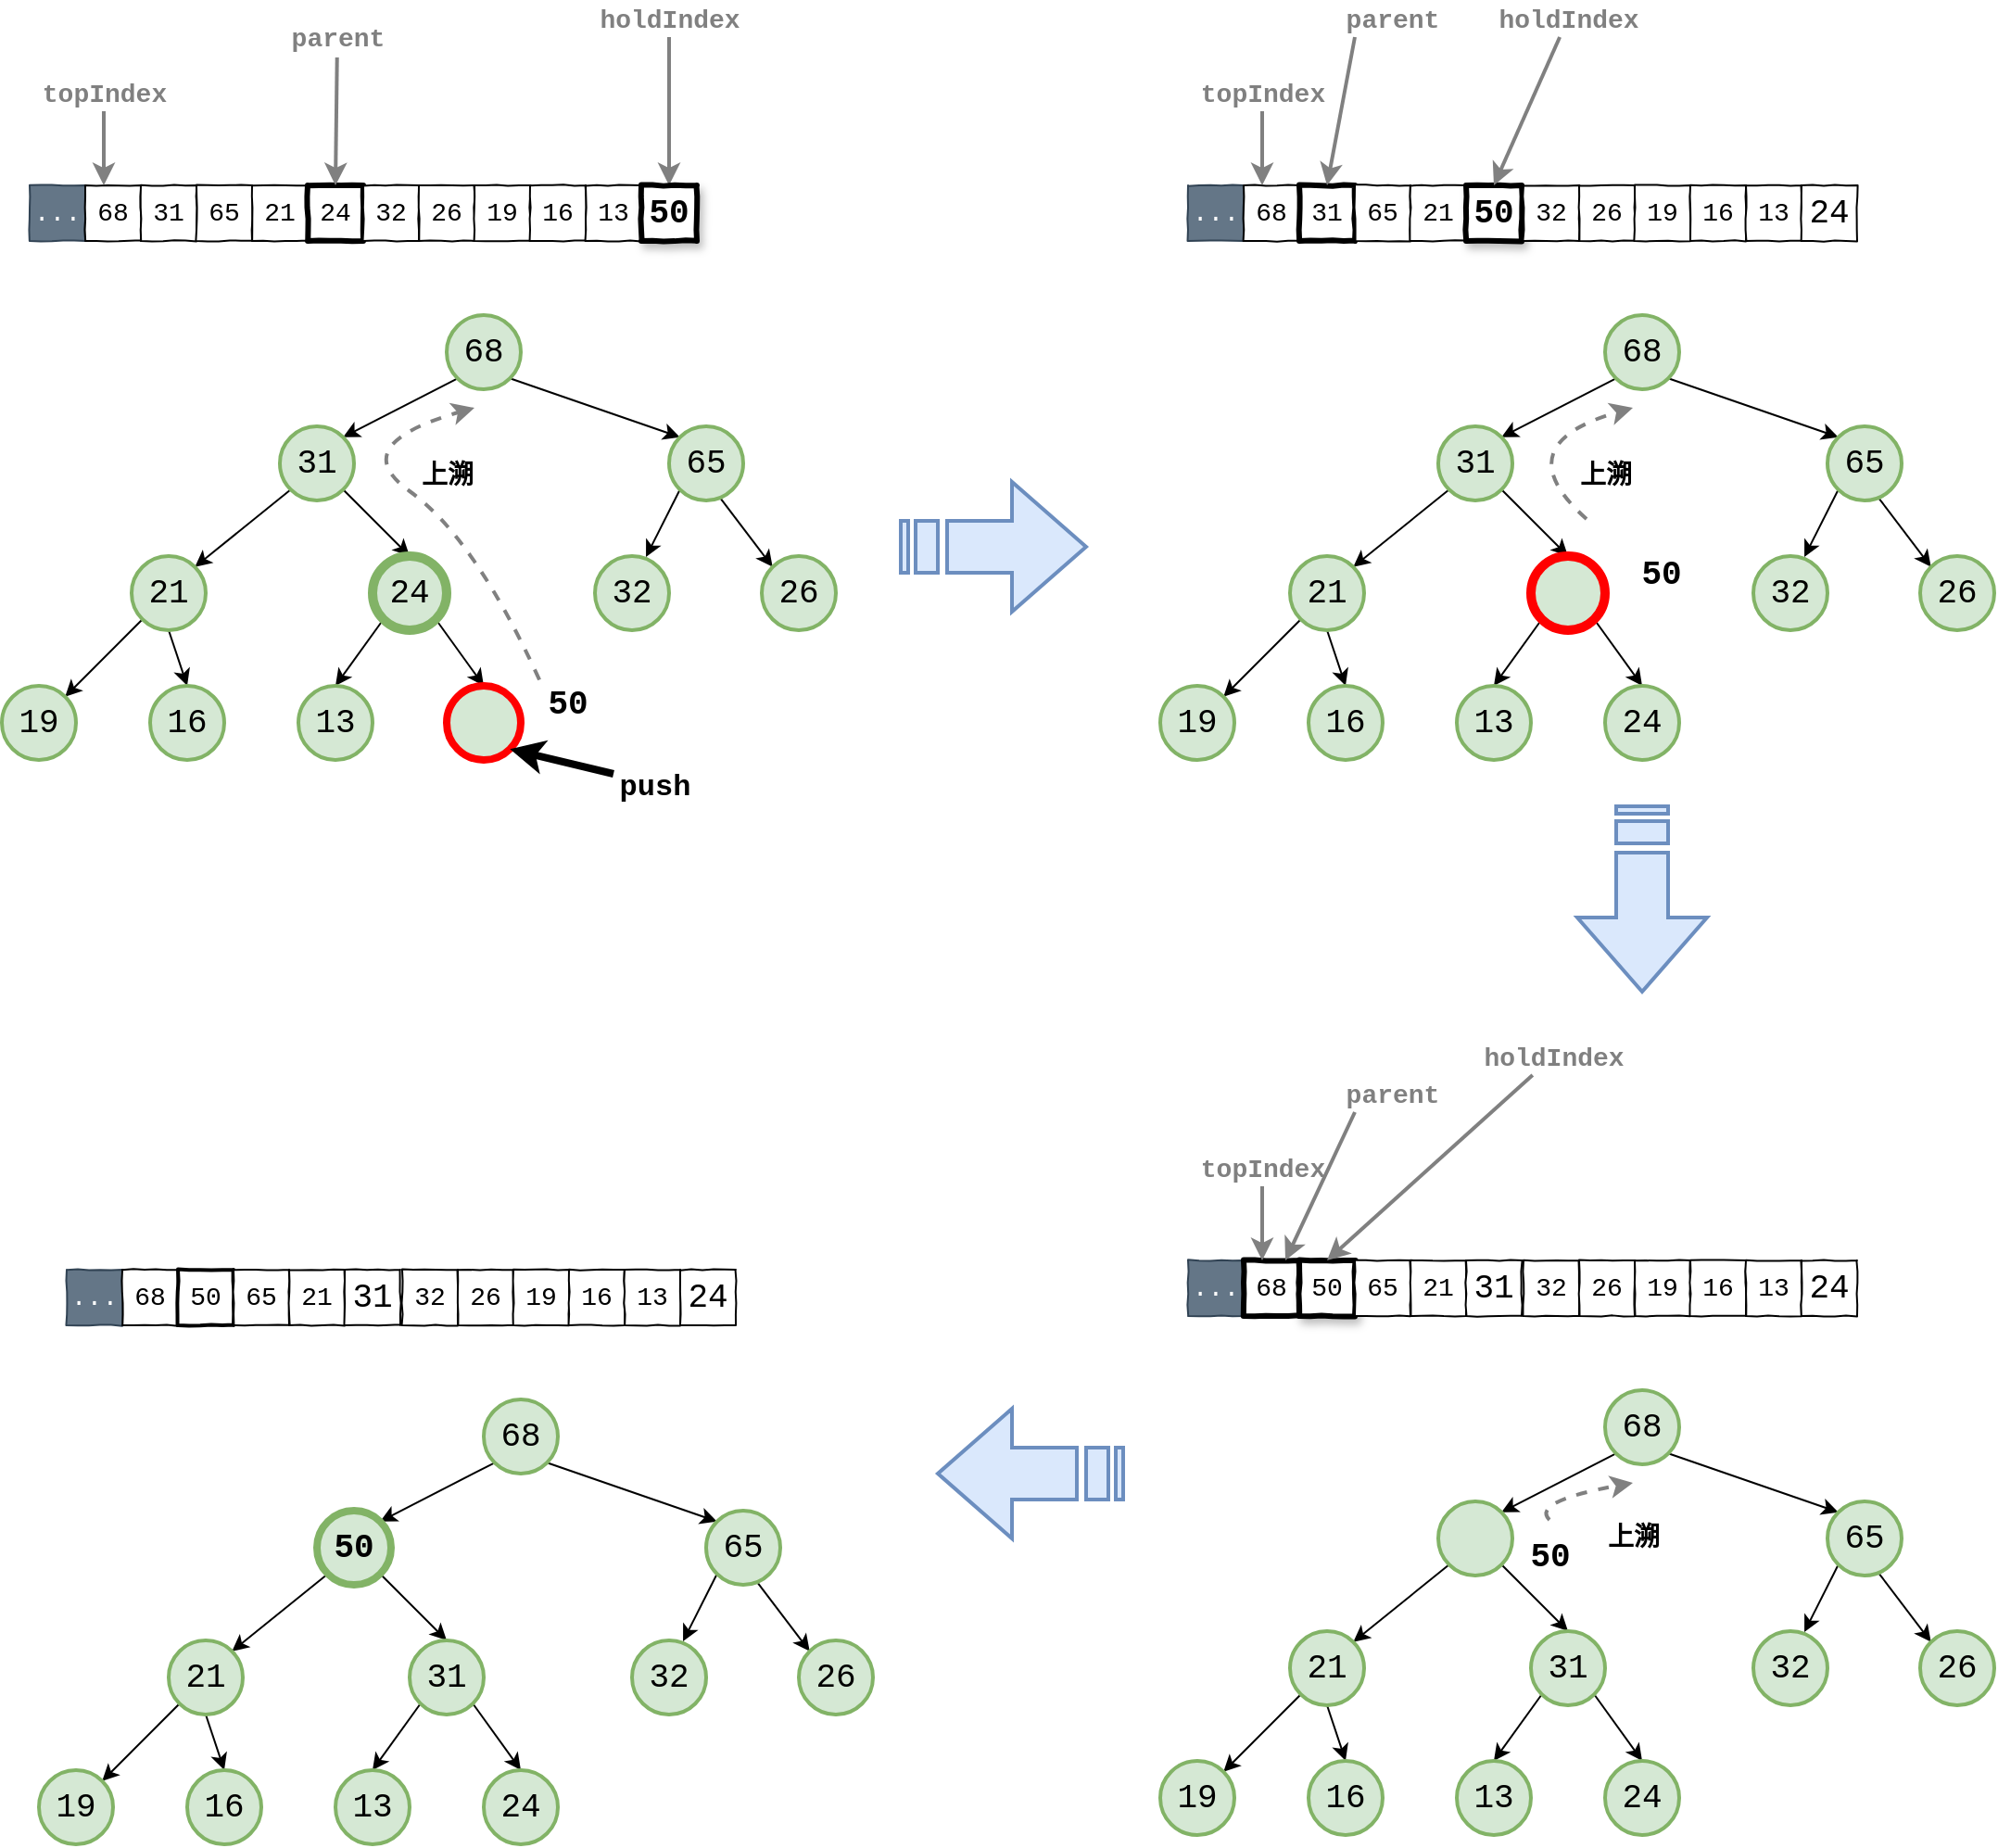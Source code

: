 <mxfile version="14.8.0" type="device"><diagram id="29K6t1o29U9dfSIRlV-H" name="第 1 页"><mxGraphModel dx="1277" dy="2039" grid="1" gridSize="10" guides="1" tooltips="1" connect="1" arrows="1" fold="1" page="1" pageScale="1" pageWidth="827" pageHeight="1169" math="0" shadow="0"><root><mxCell id="0"/><mxCell id="1" parent="0"/><mxCell id="piqZIBLbJwuuIQqPZbVc-41" style="rounded=0;orthogonalLoop=1;jettySize=auto;html=1;exitX=0;exitY=1;exitDx=0;exitDy=0;entryX=1;entryY=0;entryDx=0;entryDy=0;fontFamily=Courier New;fontSize=18;fontColor=#000000;" parent="1" source="piqZIBLbJwuuIQqPZbVc-31" target="piqZIBLbJwuuIQqPZbVc-32" edge="1"><mxGeometry relative="1" as="geometry"/></mxCell><mxCell id="piqZIBLbJwuuIQqPZbVc-47" style="edgeStyle=none;rounded=0;orthogonalLoop=1;jettySize=auto;html=1;exitX=1;exitY=1;exitDx=0;exitDy=0;entryX=0;entryY=0;entryDx=0;entryDy=0;fontFamily=Courier New;fontSize=18;fontColor=#000000;" parent="1" source="piqZIBLbJwuuIQqPZbVc-31" target="piqZIBLbJwuuIQqPZbVc-33" edge="1"><mxGeometry relative="1" as="geometry"/></mxCell><mxCell id="piqZIBLbJwuuIQqPZbVc-31" value="68" style="ellipse;whiteSpace=wrap;html=1;aspect=fixed;comic=1;jiggle=2;fontFamily=Courier New;fontSize=18;fillColor=#d5e8d4;strokeColor=#82b366;strokeWidth=2;" parent="1" vertex="1"><mxGeometry x="275" y="110" width="40" height="40" as="geometry"/></mxCell><mxCell id="piqZIBLbJwuuIQqPZbVc-42" style="edgeStyle=none;rounded=0;orthogonalLoop=1;jettySize=auto;html=1;exitX=0;exitY=1;exitDx=0;exitDy=0;entryX=1;entryY=0;entryDx=0;entryDy=0;fontFamily=Courier New;fontSize=18;fontColor=#000000;" parent="1" source="piqZIBLbJwuuIQqPZbVc-32" target="piqZIBLbJwuuIQqPZbVc-34" edge="1"><mxGeometry relative="1" as="geometry"/></mxCell><mxCell id="piqZIBLbJwuuIQqPZbVc-45" style="edgeStyle=none;rounded=0;orthogonalLoop=1;jettySize=auto;html=1;exitX=1;exitY=1;exitDx=0;exitDy=0;entryX=0.5;entryY=0;entryDx=0;entryDy=0;fontFamily=Courier New;fontSize=18;fontColor=#000000;" parent="1" source="piqZIBLbJwuuIQqPZbVc-32" target="piqZIBLbJwuuIQqPZbVc-35" edge="1"><mxGeometry relative="1" as="geometry"/></mxCell><mxCell id="piqZIBLbJwuuIQqPZbVc-32" value="31" style="ellipse;whiteSpace=wrap;html=1;aspect=fixed;comic=1;jiggle=2;fontFamily=Courier New;fontSize=18;fillColor=#d5e8d4;strokeColor=#82b366;strokeWidth=2;" parent="1" vertex="1"><mxGeometry x="185" y="170" width="40" height="40" as="geometry"/></mxCell><mxCell id="piqZIBLbJwuuIQqPZbVc-48" style="edgeStyle=none;rounded=0;orthogonalLoop=1;jettySize=auto;html=1;exitX=0;exitY=1;exitDx=0;exitDy=0;fontFamily=Courier New;fontSize=18;fontColor=#000000;entryX=0.688;entryY=0.013;entryDx=0;entryDy=0;entryPerimeter=0;" parent="1" source="piqZIBLbJwuuIQqPZbVc-33" target="piqZIBLbJwuuIQqPZbVc-36" edge="1"><mxGeometry relative="1" as="geometry"/></mxCell><mxCell id="piqZIBLbJwuuIQqPZbVc-49" style="edgeStyle=none;rounded=0;orthogonalLoop=1;jettySize=auto;html=1;exitX=0.688;exitY=0.963;exitDx=0;exitDy=0;entryX=0;entryY=0;entryDx=0;entryDy=0;fontFamily=Courier New;fontSize=18;fontColor=#000000;exitPerimeter=0;" parent="1" source="piqZIBLbJwuuIQqPZbVc-33" target="piqZIBLbJwuuIQqPZbVc-37" edge="1"><mxGeometry relative="1" as="geometry"/></mxCell><mxCell id="piqZIBLbJwuuIQqPZbVc-33" value="65" style="ellipse;whiteSpace=wrap;html=1;aspect=fixed;comic=1;jiggle=2;fontFamily=Courier New;fontSize=18;fillColor=#d5e8d4;strokeColor=#82b366;strokeWidth=2;" parent="1" vertex="1"><mxGeometry x="395" y="170" width="40" height="40" as="geometry"/></mxCell><mxCell id="piqZIBLbJwuuIQqPZbVc-43" style="edgeStyle=none;rounded=0;orthogonalLoop=1;jettySize=auto;html=1;exitX=0;exitY=1;exitDx=0;exitDy=0;entryX=1;entryY=0;entryDx=0;entryDy=0;fontFamily=Courier New;fontSize=18;fontColor=#000000;" parent="1" source="piqZIBLbJwuuIQqPZbVc-34" target="piqZIBLbJwuuIQqPZbVc-38" edge="1"><mxGeometry relative="1" as="geometry"/></mxCell><mxCell id="piqZIBLbJwuuIQqPZbVc-44" style="edgeStyle=none;rounded=0;orthogonalLoop=1;jettySize=auto;html=1;exitX=0.5;exitY=1;exitDx=0;exitDy=0;entryX=0.5;entryY=0;entryDx=0;entryDy=0;fontFamily=Courier New;fontSize=18;fontColor=#000000;" parent="1" source="piqZIBLbJwuuIQqPZbVc-34" target="piqZIBLbJwuuIQqPZbVc-39" edge="1"><mxGeometry relative="1" as="geometry"/></mxCell><mxCell id="piqZIBLbJwuuIQqPZbVc-34" value="21" style="ellipse;whiteSpace=wrap;html=1;aspect=fixed;comic=1;jiggle=2;fontFamily=Courier New;fontSize=18;fillColor=#d5e8d4;strokeColor=#82b366;strokeWidth=2;" parent="1" vertex="1"><mxGeometry x="105" y="240" width="40" height="40" as="geometry"/></mxCell><mxCell id="piqZIBLbJwuuIQqPZbVc-46" style="edgeStyle=none;rounded=0;orthogonalLoop=1;jettySize=auto;html=1;exitX=0;exitY=1;exitDx=0;exitDy=0;entryX=0.5;entryY=0;entryDx=0;entryDy=0;fontFamily=Courier New;fontSize=18;fontColor=#000000;" parent="1" source="piqZIBLbJwuuIQqPZbVc-35" target="piqZIBLbJwuuIQqPZbVc-40" edge="1"><mxGeometry relative="1" as="geometry"/></mxCell><mxCell id="tdpKP4snzykJeawlHUXq-2" style="rounded=0;orthogonalLoop=1;jettySize=auto;html=1;exitX=1;exitY=1;exitDx=0;exitDy=0;entryX=0.5;entryY=0;entryDx=0;entryDy=0;" edge="1" parent="1" source="piqZIBLbJwuuIQqPZbVc-35" target="tdpKP4snzykJeawlHUXq-1"><mxGeometry relative="1" as="geometry"/></mxCell><mxCell id="piqZIBLbJwuuIQqPZbVc-35" value="24" style="ellipse;whiteSpace=wrap;html=1;aspect=fixed;comic=1;jiggle=2;fontFamily=Courier New;fontSize=18;fillColor=#d5e8d4;strokeColor=#82b366;strokeWidth=5;" parent="1" vertex="1"><mxGeometry x="235" y="240" width="40" height="40" as="geometry"/></mxCell><mxCell id="piqZIBLbJwuuIQqPZbVc-36" value="32" style="ellipse;whiteSpace=wrap;html=1;aspect=fixed;comic=1;jiggle=2;fontFamily=Courier New;fontSize=18;fillColor=#d5e8d4;strokeColor=#82b366;strokeWidth=2;" parent="1" vertex="1"><mxGeometry x="355" y="240" width="40" height="40" as="geometry"/></mxCell><mxCell id="piqZIBLbJwuuIQqPZbVc-37" value="26" style="ellipse;whiteSpace=wrap;html=1;aspect=fixed;comic=1;jiggle=2;fontFamily=Courier New;fontSize=18;fillColor=#d5e8d4;strokeColor=#82b366;strokeWidth=2;" parent="1" vertex="1"><mxGeometry x="445" y="240" width="40" height="40" as="geometry"/></mxCell><mxCell id="piqZIBLbJwuuIQqPZbVc-38" value="19" style="ellipse;whiteSpace=wrap;html=1;aspect=fixed;comic=1;jiggle=2;fontFamily=Courier New;fontSize=18;fillColor=#d5e8d4;strokeColor=#82b366;strokeWidth=2;" parent="1" vertex="1"><mxGeometry x="35" y="310" width="40" height="40" as="geometry"/></mxCell><mxCell id="piqZIBLbJwuuIQqPZbVc-39" value="16" style="ellipse;whiteSpace=wrap;html=1;aspect=fixed;comic=1;jiggle=2;fontFamily=Courier New;fontSize=18;fillColor=#d5e8d4;strokeColor=#82b366;strokeWidth=2;" parent="1" vertex="1"><mxGeometry x="115" y="310" width="40" height="40" as="geometry"/></mxCell><mxCell id="piqZIBLbJwuuIQqPZbVc-40" value="13" style="ellipse;whiteSpace=wrap;html=1;aspect=fixed;comic=1;jiggle=2;fontFamily=Courier New;fontSize=18;fillColor=#d5e8d4;strokeColor=#82b366;strokeWidth=2;" parent="1" vertex="1"><mxGeometry x="195" y="310" width="40" height="40" as="geometry"/></mxCell><mxCell id="tdpKP4snzykJeawlHUXq-1" value="" style="ellipse;whiteSpace=wrap;html=1;aspect=fixed;comic=1;jiggle=2;fontFamily=Courier New;fontSize=18;fillColor=#d5e8d4;strokeWidth=4;strokeColor=#FF0000;" vertex="1" parent="1"><mxGeometry x="275" y="310" width="40" height="40" as="geometry"/></mxCell><mxCell id="tdpKP4snzykJeawlHUXq-3" value="..." style="rounded=0;whiteSpace=wrap;html=1;fillColor=#647687;strokeColor=#314354;fontColor=#ffffff;comic=1;jiggle=2;fontStyle=0;fontFamily=Courier New;fontSize=14;" vertex="1" parent="1"><mxGeometry x="50" y="40" width="30" height="30" as="geometry"/></mxCell><mxCell id="tdpKP4snzykJeawlHUXq-4" value="68" style="rounded=0;whiteSpace=wrap;html=1;comic=1;jiggle=2;fontStyle=0;fontFamily=Courier New;fontSize=14;" vertex="1" parent="1"><mxGeometry x="80" y="40" width="30" height="30" as="geometry"/></mxCell><mxCell id="tdpKP4snzykJeawlHUXq-5" value="31" style="rounded=0;whiteSpace=wrap;html=1;comic=1;jiggle=2;fontStyle=0;fontFamily=Courier New;fontSize=14;" vertex="1" parent="1"><mxGeometry x="110" y="40" width="30" height="30" as="geometry"/></mxCell><mxCell id="tdpKP4snzykJeawlHUXq-6" value="65" style="rounded=0;whiteSpace=wrap;html=1;comic=1;jiggle=2;fontStyle=0;fontFamily=Courier New;fontSize=14;" vertex="1" parent="1"><mxGeometry x="140" y="40" width="30" height="30" as="geometry"/></mxCell><mxCell id="tdpKP4snzykJeawlHUXq-7" value="21" style="rounded=0;whiteSpace=wrap;html=1;comic=1;jiggle=2;fontStyle=0;fontFamily=Courier New;fontSize=14;" vertex="1" parent="1"><mxGeometry x="170" y="40" width="30" height="30" as="geometry"/></mxCell><mxCell id="tdpKP4snzykJeawlHUXq-8" value="24" style="rounded=0;whiteSpace=wrap;html=1;comic=1;jiggle=2;fontStyle=0;fontFamily=Courier New;fontSize=14;strokeWidth=3;" vertex="1" parent="1"><mxGeometry x="200" y="40" width="30" height="30" as="geometry"/></mxCell><mxCell id="tdpKP4snzykJeawlHUXq-9" value="32" style="rounded=0;whiteSpace=wrap;html=1;comic=1;jiggle=2;fontStyle=0;fontFamily=Courier New;fontSize=14;" vertex="1" parent="1"><mxGeometry x="230" y="40" width="30" height="30" as="geometry"/></mxCell><mxCell id="tdpKP4snzykJeawlHUXq-10" value="26" style="rounded=0;whiteSpace=wrap;html=1;comic=1;jiggle=2;fontStyle=0;fontFamily=Courier New;fontSize=14;" vertex="1" parent="1"><mxGeometry x="260" y="40" width="30" height="30" as="geometry"/></mxCell><mxCell id="tdpKP4snzykJeawlHUXq-11" value="19" style="rounded=0;whiteSpace=wrap;html=1;comic=1;jiggle=2;fontStyle=0;fontFamily=Courier New;fontSize=14;" vertex="1" parent="1"><mxGeometry x="290" y="40" width="30" height="30" as="geometry"/></mxCell><mxCell id="tdpKP4snzykJeawlHUXq-12" value="16" style="rounded=0;whiteSpace=wrap;html=1;comic=1;jiggle=2;fontStyle=0;fontFamily=Courier New;fontSize=14;" vertex="1" parent="1"><mxGeometry x="320" y="40" width="30" height="30" as="geometry"/></mxCell><mxCell id="tdpKP4snzykJeawlHUXq-13" value="13" style="rounded=0;whiteSpace=wrap;html=1;comic=1;jiggle=2;fontStyle=0;fontFamily=Courier New;fontSize=14;" vertex="1" parent="1"><mxGeometry x="350" y="40" width="30" height="30" as="geometry"/></mxCell><mxCell id="tdpKP4snzykJeawlHUXq-22" style="edgeStyle=none;rounded=0;orthogonalLoop=1;jettySize=auto;html=1;fontSize=14;strokeColor=#808080;strokeWidth=2;" edge="1" parent="1" source="tdpKP4snzykJeawlHUXq-23" target="tdpKP4snzykJeawlHUXq-14"><mxGeometry relative="1" as="geometry"><mxPoint x="395" as="sourcePoint"/></mxGeometry></mxCell><mxCell id="tdpKP4snzykJeawlHUXq-14" value="&lt;b&gt;&lt;font style=&quot;font-size: 18px&quot;&gt;50&lt;/font&gt;&lt;/b&gt;" style="rounded=0;whiteSpace=wrap;html=1;comic=1;jiggle=2;fontStyle=0;fontFamily=Courier New;fontSize=14;strokeWidth=3;sketch=0;shadow=1;" vertex="1" parent="1"><mxGeometry x="380" y="40" width="30" height="30" as="geometry"/></mxCell><mxCell id="tdpKP4snzykJeawlHUXq-18" style="edgeStyle=none;rounded=0;orthogonalLoop=1;jettySize=auto;html=1;exitX=0;exitY=0.25;exitDx=0;exitDy=0;entryX=1;entryY=1;entryDx=0;entryDy=0;fontSize=14;strokeWidth=4;" edge="1" parent="1" source="tdpKP4snzykJeawlHUXq-16" target="tdpKP4snzykJeawlHUXq-1"><mxGeometry relative="1" as="geometry"/></mxCell><mxCell id="tdpKP4snzykJeawlHUXq-16" value="&lt;b&gt;&lt;font style=&quot;font-size: 16px&quot; face=&quot;Courier New&quot;&gt;push&lt;/font&gt;&lt;/b&gt;" style="rounded=1;whiteSpace=wrap;html=1;fontSize=14;shadow=1;strokeColor=none;fillColor=none;" vertex="1" parent="1"><mxGeometry x="365" y="350" width="45" height="30" as="geometry"/></mxCell><mxCell id="tdpKP4snzykJeawlHUXq-19" value="" style="curved=1;endArrow=classic;html=1;fontSize=14;strokeWidth=2;dashed=1;strokeColor=#808080;exitX=0.126;exitY=-0.162;exitDx=0;exitDy=0;exitPerimeter=0;" edge="1" parent="1" source="tdpKP4snzykJeawlHUXq-115"><mxGeometry width="50" height="50" relative="1" as="geometry"><mxPoint x="330" y="320" as="sourcePoint"/><mxPoint x="290" y="160" as="targetPoint"/><Array as="points"><mxPoint x="290" y="230"/><mxPoint x="220" y="180"/></Array></mxGeometry></mxCell><mxCell id="tdpKP4snzykJeawlHUXq-21" value="&lt;font face=&quot;Courier New&quot; style=&quot;font-size: 14px&quot;&gt;&lt;b&gt;上溯&lt;/b&gt;&lt;/font&gt;" style="edgeLabel;html=1;align=center;verticalAlign=middle;resizable=0;points=[];fontSize=14;" vertex="1" connectable="0" parent="tdpKP4snzykJeawlHUXq-19"><mxGeometry x="-0.105" y="3" relative="1" as="geometry"><mxPoint x="7" y="-22" as="offset"/></mxGeometry></mxCell><mxCell id="tdpKP4snzykJeawlHUXq-23" value="&lt;font face=&quot;Courier New&quot; style=&quot;font-size: 14px&quot; color=&quot;#808080&quot;&gt;&lt;b&gt;holdIndex&lt;/b&gt;&lt;/font&gt;" style="text;html=1;align=center;verticalAlign=middle;resizable=0;points=[];autosize=1;strokeColor=none;fontSize=14;" vertex="1" parent="1"><mxGeometry x="350" y="-60" width="90" height="20" as="geometry"/></mxCell><mxCell id="tdpKP4snzykJeawlHUXq-24" style="edgeStyle=none;rounded=0;orthogonalLoop=1;jettySize=auto;html=1;fontSize=14;strokeColor=#808080;strokeWidth=2;exitX=0.498;exitY=1.05;exitDx=0;exitDy=0;exitPerimeter=0;" edge="1" parent="1" source="tdpKP4snzykJeawlHUXq-25"><mxGeometry relative="1" as="geometry"><mxPoint x="215" y="40" as="targetPoint"/><mxPoint x="215" as="sourcePoint"/></mxGeometry></mxCell><mxCell id="tdpKP4snzykJeawlHUXq-25" value="&lt;font face=&quot;Courier New&quot; style=&quot;font-size: 14px&quot; color=&quot;#808080&quot;&gt;&lt;b&gt;parent&lt;/b&gt;&lt;/font&gt;" style="text;html=1;align=center;verticalAlign=middle;resizable=0;points=[];autosize=1;strokeColor=none;fontSize=14;" vertex="1" parent="1"><mxGeometry x="181" y="-50" width="70" height="20" as="geometry"/></mxCell><mxCell id="tdpKP4snzykJeawlHUXq-26" style="edgeStyle=none;rounded=0;orthogonalLoop=1;jettySize=auto;html=1;fontSize=14;strokeColor=#808080;strokeWidth=2;" edge="1" parent="1"><mxGeometry relative="1" as="geometry"><mxPoint x="90" y="40" as="targetPoint"/><mxPoint x="90" as="sourcePoint"/></mxGeometry></mxCell><mxCell id="tdpKP4snzykJeawlHUXq-27" value="&lt;font face=&quot;Courier New&quot; style=&quot;font-size: 14px&quot; color=&quot;#808080&quot;&gt;&lt;b&gt;topIndex&lt;/b&gt;&lt;/font&gt;" style="text;html=1;align=center;verticalAlign=middle;resizable=0;points=[];autosize=1;strokeColor=none;fontSize=14;" vertex="1" parent="1"><mxGeometry x="50" y="-20" width="80" height="20" as="geometry"/></mxCell><mxCell id="tdpKP4snzykJeawlHUXq-28" value="" style="html=1;shadow=0;dashed=0;align=center;verticalAlign=middle;shape=mxgraph.arrows2.stripedArrow;dy=0.6;dx=40;notch=25;fontSize=14;strokeWidth=2;fillColor=#dae8fc;strokeColor=#6c8ebf;" vertex="1" parent="1"><mxGeometry x="520" y="200" width="100" height="70" as="geometry"/></mxCell><mxCell id="tdpKP4snzykJeawlHUXq-72" style="rounded=0;orthogonalLoop=1;jettySize=auto;html=1;exitX=0;exitY=1;exitDx=0;exitDy=0;entryX=1;entryY=0;entryDx=0;entryDy=0;fontFamily=Courier New;fontSize=18;fontColor=#000000;" edge="1" parent="1" source="tdpKP4snzykJeawlHUXq-74" target="tdpKP4snzykJeawlHUXq-77"><mxGeometry relative="1" as="geometry"/></mxCell><mxCell id="tdpKP4snzykJeawlHUXq-73" style="edgeStyle=none;rounded=0;orthogonalLoop=1;jettySize=auto;html=1;exitX=1;exitY=1;exitDx=0;exitDy=0;entryX=0;entryY=0;entryDx=0;entryDy=0;fontFamily=Courier New;fontSize=18;fontColor=#000000;" edge="1" parent="1" source="tdpKP4snzykJeawlHUXq-74" target="tdpKP4snzykJeawlHUXq-80"><mxGeometry relative="1" as="geometry"/></mxCell><mxCell id="tdpKP4snzykJeawlHUXq-74" value="68" style="ellipse;whiteSpace=wrap;html=1;aspect=fixed;comic=1;jiggle=2;fontFamily=Courier New;fontSize=18;fillColor=#d5e8d4;strokeColor=#82b366;strokeWidth=2;" vertex="1" parent="1"><mxGeometry x="900" y="110" width="40" height="40" as="geometry"/></mxCell><mxCell id="tdpKP4snzykJeawlHUXq-75" style="edgeStyle=none;rounded=0;orthogonalLoop=1;jettySize=auto;html=1;exitX=0;exitY=1;exitDx=0;exitDy=0;entryX=1;entryY=0;entryDx=0;entryDy=0;fontFamily=Courier New;fontSize=18;fontColor=#000000;" edge="1" parent="1" source="tdpKP4snzykJeawlHUXq-77" target="tdpKP4snzykJeawlHUXq-83"><mxGeometry relative="1" as="geometry"/></mxCell><mxCell id="tdpKP4snzykJeawlHUXq-76" style="edgeStyle=none;rounded=0;orthogonalLoop=1;jettySize=auto;html=1;exitX=1;exitY=1;exitDx=0;exitDy=0;entryX=0.5;entryY=0;entryDx=0;entryDy=0;fontFamily=Courier New;fontSize=18;fontColor=#000000;" edge="1" parent="1" source="tdpKP4snzykJeawlHUXq-77" target="tdpKP4snzykJeawlHUXq-86"><mxGeometry relative="1" as="geometry"/></mxCell><mxCell id="tdpKP4snzykJeawlHUXq-77" value="31" style="ellipse;whiteSpace=wrap;html=1;aspect=fixed;comic=1;jiggle=2;fontFamily=Courier New;fontSize=18;fillColor=#d5e8d4;strokeColor=#82b366;strokeWidth=2;" vertex="1" parent="1"><mxGeometry x="810" y="170" width="40" height="40" as="geometry"/></mxCell><mxCell id="tdpKP4snzykJeawlHUXq-78" style="edgeStyle=none;rounded=0;orthogonalLoop=1;jettySize=auto;html=1;exitX=0;exitY=1;exitDx=0;exitDy=0;fontFamily=Courier New;fontSize=18;fontColor=#000000;entryX=0.688;entryY=0.013;entryDx=0;entryDy=0;entryPerimeter=0;" edge="1" parent="1" source="tdpKP4snzykJeawlHUXq-80" target="tdpKP4snzykJeawlHUXq-87"><mxGeometry relative="1" as="geometry"/></mxCell><mxCell id="tdpKP4snzykJeawlHUXq-79" style="edgeStyle=none;rounded=0;orthogonalLoop=1;jettySize=auto;html=1;exitX=0.688;exitY=0.963;exitDx=0;exitDy=0;entryX=0;entryY=0;entryDx=0;entryDy=0;fontFamily=Courier New;fontSize=18;fontColor=#000000;exitPerimeter=0;" edge="1" parent="1" source="tdpKP4snzykJeawlHUXq-80" target="tdpKP4snzykJeawlHUXq-88"><mxGeometry relative="1" as="geometry"/></mxCell><mxCell id="tdpKP4snzykJeawlHUXq-80" value="65" style="ellipse;whiteSpace=wrap;html=1;aspect=fixed;comic=1;jiggle=2;fontFamily=Courier New;fontSize=18;fillColor=#d5e8d4;strokeColor=#82b366;strokeWidth=2;" vertex="1" parent="1"><mxGeometry x="1020" y="170" width="40" height="40" as="geometry"/></mxCell><mxCell id="tdpKP4snzykJeawlHUXq-81" style="edgeStyle=none;rounded=0;orthogonalLoop=1;jettySize=auto;html=1;exitX=0;exitY=1;exitDx=0;exitDy=0;entryX=1;entryY=0;entryDx=0;entryDy=0;fontFamily=Courier New;fontSize=18;fontColor=#000000;" edge="1" parent="1" source="tdpKP4snzykJeawlHUXq-83" target="tdpKP4snzykJeawlHUXq-89"><mxGeometry relative="1" as="geometry"/></mxCell><mxCell id="tdpKP4snzykJeawlHUXq-82" style="edgeStyle=none;rounded=0;orthogonalLoop=1;jettySize=auto;html=1;exitX=0.5;exitY=1;exitDx=0;exitDy=0;entryX=0.5;entryY=0;entryDx=0;entryDy=0;fontFamily=Courier New;fontSize=18;fontColor=#000000;" edge="1" parent="1" source="tdpKP4snzykJeawlHUXq-83" target="tdpKP4snzykJeawlHUXq-90"><mxGeometry relative="1" as="geometry"/></mxCell><mxCell id="tdpKP4snzykJeawlHUXq-83" value="21" style="ellipse;whiteSpace=wrap;html=1;aspect=fixed;comic=1;jiggle=2;fontFamily=Courier New;fontSize=18;fillColor=#d5e8d4;strokeColor=#82b366;strokeWidth=2;" vertex="1" parent="1"><mxGeometry x="730" y="240" width="40" height="40" as="geometry"/></mxCell><mxCell id="tdpKP4snzykJeawlHUXq-84" style="edgeStyle=none;rounded=0;orthogonalLoop=1;jettySize=auto;html=1;exitX=0;exitY=1;exitDx=0;exitDy=0;entryX=0.5;entryY=0;entryDx=0;entryDy=0;fontFamily=Courier New;fontSize=18;fontColor=#000000;" edge="1" parent="1" source="tdpKP4snzykJeawlHUXq-86" target="tdpKP4snzykJeawlHUXq-91"><mxGeometry relative="1" as="geometry"/></mxCell><mxCell id="tdpKP4snzykJeawlHUXq-85" style="rounded=0;orthogonalLoop=1;jettySize=auto;html=1;exitX=1;exitY=1;exitDx=0;exitDy=0;entryX=0.5;entryY=0;entryDx=0;entryDy=0;" edge="1" parent="1" source="tdpKP4snzykJeawlHUXq-86" target="tdpKP4snzykJeawlHUXq-92"><mxGeometry relative="1" as="geometry"/></mxCell><mxCell id="tdpKP4snzykJeawlHUXq-86" value="" style="ellipse;whiteSpace=wrap;html=1;aspect=fixed;comic=1;jiggle=2;fontFamily=Courier New;fontSize=18;fillColor=#d5e8d4;strokeWidth=5;strokeColor=#FF0000;" vertex="1" parent="1"><mxGeometry x="860" y="240" width="40" height="40" as="geometry"/></mxCell><mxCell id="tdpKP4snzykJeawlHUXq-87" value="32" style="ellipse;whiteSpace=wrap;html=1;aspect=fixed;comic=1;jiggle=2;fontFamily=Courier New;fontSize=18;fillColor=#d5e8d4;strokeColor=#82b366;strokeWidth=2;" vertex="1" parent="1"><mxGeometry x="980" y="240" width="40" height="40" as="geometry"/></mxCell><mxCell id="tdpKP4snzykJeawlHUXq-88" value="26" style="ellipse;whiteSpace=wrap;html=1;aspect=fixed;comic=1;jiggle=2;fontFamily=Courier New;fontSize=18;fillColor=#d5e8d4;strokeColor=#82b366;strokeWidth=2;" vertex="1" parent="1"><mxGeometry x="1070" y="240" width="40" height="40" as="geometry"/></mxCell><mxCell id="tdpKP4snzykJeawlHUXq-89" value="19" style="ellipse;whiteSpace=wrap;html=1;aspect=fixed;comic=1;jiggle=2;fontFamily=Courier New;fontSize=18;fillColor=#d5e8d4;strokeColor=#82b366;strokeWidth=2;" vertex="1" parent="1"><mxGeometry x="660" y="310" width="40" height="40" as="geometry"/></mxCell><mxCell id="tdpKP4snzykJeawlHUXq-90" value="16" style="ellipse;whiteSpace=wrap;html=1;aspect=fixed;comic=1;jiggle=2;fontFamily=Courier New;fontSize=18;fillColor=#d5e8d4;strokeColor=#82b366;strokeWidth=2;" vertex="1" parent="1"><mxGeometry x="740" y="310" width="40" height="40" as="geometry"/></mxCell><mxCell id="tdpKP4snzykJeawlHUXq-91" value="13" style="ellipse;whiteSpace=wrap;html=1;aspect=fixed;comic=1;jiggle=2;fontFamily=Courier New;fontSize=18;fillColor=#d5e8d4;strokeColor=#82b366;strokeWidth=2;" vertex="1" parent="1"><mxGeometry x="820" y="310" width="40" height="40" as="geometry"/></mxCell><mxCell id="tdpKP4snzykJeawlHUXq-92" value="24" style="ellipse;whiteSpace=wrap;html=1;aspect=fixed;comic=1;jiggle=2;fontFamily=Courier New;fontSize=18;fillColor=#d5e8d4;strokeWidth=2;strokeColor=#82B366;" vertex="1" parent="1"><mxGeometry x="900" y="310" width="40" height="40" as="geometry"/></mxCell><mxCell id="tdpKP4snzykJeawlHUXq-93" value="..." style="rounded=0;whiteSpace=wrap;html=1;fillColor=#647687;strokeColor=#314354;fontColor=#ffffff;comic=1;jiggle=2;fontStyle=0;fontFamily=Courier New;fontSize=14;" vertex="1" parent="1"><mxGeometry x="675" y="40" width="30" height="30" as="geometry"/></mxCell><mxCell id="tdpKP4snzykJeawlHUXq-94" value="68" style="rounded=0;whiteSpace=wrap;html=1;comic=1;jiggle=2;fontStyle=0;fontFamily=Courier New;fontSize=14;" vertex="1" parent="1"><mxGeometry x="705" y="40" width="30" height="30" as="geometry"/></mxCell><mxCell id="tdpKP4snzykJeawlHUXq-95" value="31" style="rounded=0;whiteSpace=wrap;html=1;comic=1;jiggle=2;fontStyle=0;fontFamily=Courier New;fontSize=14;strokeWidth=3;" vertex="1" parent="1"><mxGeometry x="735" y="40" width="30" height="30" as="geometry"/></mxCell><mxCell id="tdpKP4snzykJeawlHUXq-96" value="65" style="rounded=0;whiteSpace=wrap;html=1;comic=1;jiggle=2;fontStyle=0;fontFamily=Courier New;fontSize=14;" vertex="1" parent="1"><mxGeometry x="765" y="40" width="30" height="30" as="geometry"/></mxCell><mxCell id="tdpKP4snzykJeawlHUXq-97" value="21" style="rounded=0;whiteSpace=wrap;html=1;comic=1;jiggle=2;fontStyle=0;fontFamily=Courier New;fontSize=14;" vertex="1" parent="1"><mxGeometry x="795" y="40" width="30" height="30" as="geometry"/></mxCell><mxCell id="tdpKP4snzykJeawlHUXq-98" value="&lt;b&gt;&lt;font style=&quot;font-size: 18px&quot;&gt;50&lt;/font&gt;&lt;/b&gt;" style="rounded=0;whiteSpace=wrap;html=1;comic=1;jiggle=2;fontStyle=0;fontFamily=Courier New;fontSize=14;strokeWidth=3;shadow=1;" vertex="1" parent="1"><mxGeometry x="825" y="40" width="30" height="30" as="geometry"/></mxCell><mxCell id="tdpKP4snzykJeawlHUXq-99" value="32" style="rounded=0;whiteSpace=wrap;html=1;comic=1;jiggle=2;fontStyle=0;fontFamily=Courier New;fontSize=14;" vertex="1" parent="1"><mxGeometry x="856" y="40" width="30" height="30" as="geometry"/></mxCell><mxCell id="tdpKP4snzykJeawlHUXq-100" value="26" style="rounded=0;whiteSpace=wrap;html=1;comic=1;jiggle=2;fontStyle=0;fontFamily=Courier New;fontSize=14;" vertex="1" parent="1"><mxGeometry x="886" y="40" width="30" height="30" as="geometry"/></mxCell><mxCell id="tdpKP4snzykJeawlHUXq-101" value="19" style="rounded=0;whiteSpace=wrap;html=1;comic=1;jiggle=2;fontStyle=0;fontFamily=Courier New;fontSize=14;" vertex="1" parent="1"><mxGeometry x="916" y="40" width="30" height="30" as="geometry"/></mxCell><mxCell id="tdpKP4snzykJeawlHUXq-102" value="16" style="rounded=0;whiteSpace=wrap;html=1;comic=1;jiggle=2;fontStyle=0;fontFamily=Courier New;fontSize=14;" vertex="1" parent="1"><mxGeometry x="946" y="40" width="30" height="30" as="geometry"/></mxCell><mxCell id="tdpKP4snzykJeawlHUXq-103" value="13" style="rounded=0;whiteSpace=wrap;html=1;comic=1;jiggle=2;fontStyle=0;fontFamily=Courier New;fontSize=14;" vertex="1" parent="1"><mxGeometry x="976" y="40" width="30" height="30" as="geometry"/></mxCell><mxCell id="tdpKP4snzykJeawlHUXq-104" style="edgeStyle=none;rounded=0;orthogonalLoop=1;jettySize=auto;html=1;fontSize=14;strokeColor=#808080;strokeWidth=2;" edge="1" parent="1" source="tdpKP4snzykJeawlHUXq-110"><mxGeometry relative="1" as="geometry"><mxPoint x="840" as="sourcePoint"/><mxPoint x="840" y="40" as="targetPoint"/></mxGeometry></mxCell><mxCell id="tdpKP4snzykJeawlHUXq-105" value="&lt;font style=&quot;font-size: 18px&quot;&gt;24&lt;/font&gt;" style="rounded=0;whiteSpace=wrap;html=1;comic=1;jiggle=2;fontStyle=0;fontFamily=Courier New;fontSize=14;strokeWidth=1;" vertex="1" parent="1"><mxGeometry x="1006" y="40" width="30" height="30" as="geometry"/></mxCell><mxCell id="tdpKP4snzykJeawlHUXq-108" value="" style="curved=1;endArrow=classic;html=1;fontSize=14;strokeWidth=2;dashed=1;strokeColor=#808080;" edge="1" parent="1"><mxGeometry width="50" height="50" relative="1" as="geometry"><mxPoint x="890" y="220" as="sourcePoint"/><mxPoint x="915" y="160" as="targetPoint"/><Array as="points"><mxPoint x="845" y="180"/></Array></mxGeometry></mxCell><mxCell id="tdpKP4snzykJeawlHUXq-109" value="&lt;font face=&quot;Courier New&quot; style=&quot;font-size: 14px&quot;&gt;&lt;b&gt;上溯&lt;/b&gt;&lt;/font&gt;" style="edgeLabel;html=1;align=center;verticalAlign=middle;resizable=0;points=[];fontSize=14;" vertex="1" connectable="0" parent="tdpKP4snzykJeawlHUXq-108"><mxGeometry x="-0.105" y="3" relative="1" as="geometry"><mxPoint x="56" y="13" as="offset"/></mxGeometry></mxCell><mxCell id="tdpKP4snzykJeawlHUXq-110" value="&lt;font face=&quot;Courier New&quot; style=&quot;font-size: 14px&quot; color=&quot;#808080&quot;&gt;&lt;b&gt;holdIndex&lt;/b&gt;&lt;/font&gt;" style="text;html=1;align=center;verticalAlign=middle;resizable=0;points=[];autosize=1;strokeColor=none;fontSize=14;" vertex="1" parent="1"><mxGeometry x="835" y="-60" width="90" height="20" as="geometry"/></mxCell><mxCell id="tdpKP4snzykJeawlHUXq-111" style="edgeStyle=none;rounded=0;orthogonalLoop=1;jettySize=auto;html=1;fontSize=14;strokeColor=#808080;strokeWidth=2;entryX=0.5;entryY=0;entryDx=0;entryDy=0;" edge="1" parent="1" target="tdpKP4snzykJeawlHUXq-95"><mxGeometry relative="1" as="geometry"><mxPoint x="765" as="targetPoint"/><mxPoint x="765" y="-40" as="sourcePoint"/></mxGeometry></mxCell><mxCell id="tdpKP4snzykJeawlHUXq-112" value="&lt;font face=&quot;Courier New&quot; style=&quot;font-size: 14px&quot; color=&quot;#808080&quot;&gt;&lt;b&gt;parent&lt;/b&gt;&lt;/font&gt;" style="text;html=1;align=center;verticalAlign=middle;resizable=0;points=[];autosize=1;strokeColor=none;fontSize=14;" vertex="1" parent="1"><mxGeometry x="750" y="-60" width="70" height="20" as="geometry"/></mxCell><mxCell id="tdpKP4snzykJeawlHUXq-113" style="edgeStyle=none;rounded=0;orthogonalLoop=1;jettySize=auto;html=1;fontSize=14;strokeColor=#808080;strokeWidth=2;" edge="1" parent="1"><mxGeometry relative="1" as="geometry"><mxPoint x="715" y="40" as="targetPoint"/><mxPoint x="715" as="sourcePoint"/></mxGeometry></mxCell><mxCell id="tdpKP4snzykJeawlHUXq-114" value="&lt;font face=&quot;Courier New&quot; style=&quot;font-size: 14px&quot; color=&quot;#808080&quot;&gt;&lt;b&gt;topIndex&lt;/b&gt;&lt;/font&gt;" style="text;html=1;align=center;verticalAlign=middle;resizable=0;points=[];autosize=1;strokeColor=none;fontSize=14;" vertex="1" parent="1"><mxGeometry x="675" y="-20" width="80" height="20" as="geometry"/></mxCell><mxCell id="tdpKP4snzykJeawlHUXq-115" value="&lt;font style=&quot;font-size: 18px&quot; face=&quot;Courier New&quot;&gt;&lt;b&gt;50&lt;/b&gt;&lt;/font&gt;" style="text;html=1;align=center;verticalAlign=middle;resizable=0;points=[];autosize=1;strokeColor=none;fontSize=14;" vertex="1" parent="1"><mxGeometry x="320" y="310" width="40" height="20" as="geometry"/></mxCell><mxCell id="tdpKP4snzykJeawlHUXq-117" value="&lt;font style=&quot;font-size: 18px&quot; face=&quot;Courier New&quot;&gt;&lt;b&gt;50&lt;/b&gt;&lt;/font&gt;" style="text;html=1;align=center;verticalAlign=middle;resizable=0;points=[];autosize=1;strokeColor=none;fontSize=14;" vertex="1" parent="1"><mxGeometry x="910" y="240" width="40" height="20" as="geometry"/></mxCell><mxCell id="tdpKP4snzykJeawlHUXq-120" style="rounded=0;orthogonalLoop=1;jettySize=auto;html=1;exitX=0;exitY=1;exitDx=0;exitDy=0;entryX=1;entryY=0;entryDx=0;entryDy=0;fontFamily=Courier New;fontSize=18;fontColor=#000000;" edge="1" parent="1" source="tdpKP4snzykJeawlHUXq-122" target="tdpKP4snzykJeawlHUXq-125"><mxGeometry relative="1" as="geometry"/></mxCell><mxCell id="tdpKP4snzykJeawlHUXq-121" style="edgeStyle=none;rounded=0;orthogonalLoop=1;jettySize=auto;html=1;exitX=1;exitY=1;exitDx=0;exitDy=0;entryX=0;entryY=0;entryDx=0;entryDy=0;fontFamily=Courier New;fontSize=18;fontColor=#000000;" edge="1" parent="1" source="tdpKP4snzykJeawlHUXq-122" target="tdpKP4snzykJeawlHUXq-128"><mxGeometry relative="1" as="geometry"/></mxCell><mxCell id="tdpKP4snzykJeawlHUXq-122" value="68" style="ellipse;whiteSpace=wrap;html=1;aspect=fixed;comic=1;jiggle=2;fontFamily=Courier New;fontSize=18;fillColor=#d5e8d4;strokeColor=#82b366;strokeWidth=2;" vertex="1" parent="1"><mxGeometry x="900" y="690" width="40" height="40" as="geometry"/></mxCell><mxCell id="tdpKP4snzykJeawlHUXq-123" style="edgeStyle=none;rounded=0;orthogonalLoop=1;jettySize=auto;html=1;exitX=0;exitY=1;exitDx=0;exitDy=0;entryX=1;entryY=0;entryDx=0;entryDy=0;fontFamily=Courier New;fontSize=18;fontColor=#000000;" edge="1" parent="1" source="tdpKP4snzykJeawlHUXq-125" target="tdpKP4snzykJeawlHUXq-131"><mxGeometry relative="1" as="geometry"/></mxCell><mxCell id="tdpKP4snzykJeawlHUXq-124" style="edgeStyle=none;rounded=0;orthogonalLoop=1;jettySize=auto;html=1;exitX=1;exitY=1;exitDx=0;exitDy=0;entryX=0.5;entryY=0;entryDx=0;entryDy=0;fontFamily=Courier New;fontSize=18;fontColor=#000000;" edge="1" parent="1" source="tdpKP4snzykJeawlHUXq-125" target="tdpKP4snzykJeawlHUXq-134"><mxGeometry relative="1" as="geometry"/></mxCell><mxCell id="tdpKP4snzykJeawlHUXq-125" value="" style="ellipse;whiteSpace=wrap;html=1;aspect=fixed;comic=1;jiggle=2;fontFamily=Courier New;fontSize=18;fillColor=#d5e8d4;strokeColor=#82b366;strokeWidth=2;" vertex="1" parent="1"><mxGeometry x="810" y="750" width="40" height="40" as="geometry"/></mxCell><mxCell id="tdpKP4snzykJeawlHUXq-126" style="edgeStyle=none;rounded=0;orthogonalLoop=1;jettySize=auto;html=1;exitX=0;exitY=1;exitDx=0;exitDy=0;fontFamily=Courier New;fontSize=18;fontColor=#000000;entryX=0.688;entryY=0.013;entryDx=0;entryDy=0;entryPerimeter=0;" edge="1" parent="1" source="tdpKP4snzykJeawlHUXq-128" target="tdpKP4snzykJeawlHUXq-135"><mxGeometry relative="1" as="geometry"/></mxCell><mxCell id="tdpKP4snzykJeawlHUXq-127" style="edgeStyle=none;rounded=0;orthogonalLoop=1;jettySize=auto;html=1;exitX=0.688;exitY=0.963;exitDx=0;exitDy=0;entryX=0;entryY=0;entryDx=0;entryDy=0;fontFamily=Courier New;fontSize=18;fontColor=#000000;exitPerimeter=0;" edge="1" parent="1" source="tdpKP4snzykJeawlHUXq-128" target="tdpKP4snzykJeawlHUXq-136"><mxGeometry relative="1" as="geometry"/></mxCell><mxCell id="tdpKP4snzykJeawlHUXq-128" value="65" style="ellipse;whiteSpace=wrap;html=1;aspect=fixed;comic=1;jiggle=2;fontFamily=Courier New;fontSize=18;fillColor=#d5e8d4;strokeColor=#82b366;strokeWidth=2;" vertex="1" parent="1"><mxGeometry x="1020" y="750" width="40" height="40" as="geometry"/></mxCell><mxCell id="tdpKP4snzykJeawlHUXq-129" style="edgeStyle=none;rounded=0;orthogonalLoop=1;jettySize=auto;html=1;exitX=0;exitY=1;exitDx=0;exitDy=0;entryX=1;entryY=0;entryDx=0;entryDy=0;fontFamily=Courier New;fontSize=18;fontColor=#000000;" edge="1" parent="1" source="tdpKP4snzykJeawlHUXq-131" target="tdpKP4snzykJeawlHUXq-137"><mxGeometry relative="1" as="geometry"/></mxCell><mxCell id="tdpKP4snzykJeawlHUXq-130" style="edgeStyle=none;rounded=0;orthogonalLoop=1;jettySize=auto;html=1;exitX=0.5;exitY=1;exitDx=0;exitDy=0;entryX=0.5;entryY=0;entryDx=0;entryDy=0;fontFamily=Courier New;fontSize=18;fontColor=#000000;" edge="1" parent="1" source="tdpKP4snzykJeawlHUXq-131" target="tdpKP4snzykJeawlHUXq-138"><mxGeometry relative="1" as="geometry"/></mxCell><mxCell id="tdpKP4snzykJeawlHUXq-131" value="21" style="ellipse;whiteSpace=wrap;html=1;aspect=fixed;comic=1;jiggle=2;fontFamily=Courier New;fontSize=18;fillColor=#d5e8d4;strokeColor=#82b366;strokeWidth=2;" vertex="1" parent="1"><mxGeometry x="730" y="820" width="40" height="40" as="geometry"/></mxCell><mxCell id="tdpKP4snzykJeawlHUXq-132" style="edgeStyle=none;rounded=0;orthogonalLoop=1;jettySize=auto;html=1;exitX=0;exitY=1;exitDx=0;exitDy=0;entryX=0.5;entryY=0;entryDx=0;entryDy=0;fontFamily=Courier New;fontSize=18;fontColor=#000000;" edge="1" parent="1" source="tdpKP4snzykJeawlHUXq-134" target="tdpKP4snzykJeawlHUXq-139"><mxGeometry relative="1" as="geometry"/></mxCell><mxCell id="tdpKP4snzykJeawlHUXq-133" style="rounded=0;orthogonalLoop=1;jettySize=auto;html=1;exitX=1;exitY=1;exitDx=0;exitDy=0;entryX=0.5;entryY=0;entryDx=0;entryDy=0;" edge="1" parent="1" source="tdpKP4snzykJeawlHUXq-134" target="tdpKP4snzykJeawlHUXq-140"><mxGeometry relative="1" as="geometry"/></mxCell><mxCell id="tdpKP4snzykJeawlHUXq-134" value="31" style="ellipse;whiteSpace=wrap;html=1;aspect=fixed;comic=1;jiggle=2;fontFamily=Courier New;fontSize=18;fillColor=#d5e8d4;strokeWidth=2;strokeColor=#82B366;" vertex="1" parent="1"><mxGeometry x="860" y="820" width="40" height="40" as="geometry"/></mxCell><mxCell id="tdpKP4snzykJeawlHUXq-135" value="32" style="ellipse;whiteSpace=wrap;html=1;aspect=fixed;comic=1;jiggle=2;fontFamily=Courier New;fontSize=18;fillColor=#d5e8d4;strokeColor=#82b366;strokeWidth=2;" vertex="1" parent="1"><mxGeometry x="980" y="820" width="40" height="40" as="geometry"/></mxCell><mxCell id="tdpKP4snzykJeawlHUXq-136" value="26" style="ellipse;whiteSpace=wrap;html=1;aspect=fixed;comic=1;jiggle=2;fontFamily=Courier New;fontSize=18;fillColor=#d5e8d4;strokeColor=#82b366;strokeWidth=2;" vertex="1" parent="1"><mxGeometry x="1070" y="820" width="40" height="40" as="geometry"/></mxCell><mxCell id="tdpKP4snzykJeawlHUXq-137" value="19" style="ellipse;whiteSpace=wrap;html=1;aspect=fixed;comic=1;jiggle=2;fontFamily=Courier New;fontSize=18;fillColor=#d5e8d4;strokeColor=#82b366;strokeWidth=2;" vertex="1" parent="1"><mxGeometry x="660" y="890" width="40" height="40" as="geometry"/></mxCell><mxCell id="tdpKP4snzykJeawlHUXq-138" value="16" style="ellipse;whiteSpace=wrap;html=1;aspect=fixed;comic=1;jiggle=2;fontFamily=Courier New;fontSize=18;fillColor=#d5e8d4;strokeColor=#82b366;strokeWidth=2;" vertex="1" parent="1"><mxGeometry x="740" y="890" width="40" height="40" as="geometry"/></mxCell><mxCell id="tdpKP4snzykJeawlHUXq-139" value="13" style="ellipse;whiteSpace=wrap;html=1;aspect=fixed;comic=1;jiggle=2;fontFamily=Courier New;fontSize=18;fillColor=#d5e8d4;strokeColor=#82b366;strokeWidth=2;" vertex="1" parent="1"><mxGeometry x="820" y="890" width="40" height="40" as="geometry"/></mxCell><mxCell id="tdpKP4snzykJeawlHUXq-140" value="24" style="ellipse;whiteSpace=wrap;html=1;aspect=fixed;comic=1;jiggle=2;fontFamily=Courier New;fontSize=18;fillColor=#d5e8d4;strokeWidth=2;strokeColor=#82B366;" vertex="1" parent="1"><mxGeometry x="900" y="890" width="40" height="40" as="geometry"/></mxCell><mxCell id="tdpKP4snzykJeawlHUXq-141" value="..." style="rounded=0;whiteSpace=wrap;html=1;fillColor=#647687;strokeColor=#314354;fontColor=#ffffff;comic=1;jiggle=2;fontStyle=0;fontFamily=Courier New;fontSize=14;" vertex="1" parent="1"><mxGeometry x="675" y="620" width="30" height="30" as="geometry"/></mxCell><mxCell id="tdpKP4snzykJeawlHUXq-142" value="68" style="rounded=0;whiteSpace=wrap;html=1;comic=1;jiggle=2;fontStyle=0;fontFamily=Courier New;fontSize=14;strokeWidth=3;" vertex="1" parent="1"><mxGeometry x="705" y="620" width="30" height="30" as="geometry"/></mxCell><mxCell id="tdpKP4snzykJeawlHUXq-143" value="50" style="rounded=0;whiteSpace=wrap;html=1;comic=1;jiggle=2;fontStyle=0;fontFamily=Courier New;fontSize=14;strokeWidth=3;shadow=1;" vertex="1" parent="1"><mxGeometry x="735" y="620" width="30" height="30" as="geometry"/></mxCell><mxCell id="tdpKP4snzykJeawlHUXq-144" value="65" style="rounded=0;whiteSpace=wrap;html=1;comic=1;jiggle=2;fontStyle=0;fontFamily=Courier New;fontSize=14;" vertex="1" parent="1"><mxGeometry x="765" y="620" width="30" height="30" as="geometry"/></mxCell><mxCell id="tdpKP4snzykJeawlHUXq-145" value="21" style="rounded=0;whiteSpace=wrap;html=1;comic=1;jiggle=2;fontStyle=0;fontFamily=Courier New;fontSize=14;" vertex="1" parent="1"><mxGeometry x="795" y="620" width="30" height="30" as="geometry"/></mxCell><mxCell id="tdpKP4snzykJeawlHUXq-146" value="&lt;font style=&quot;font-size: 18px&quot;&gt;31&lt;/font&gt;" style="rounded=0;whiteSpace=wrap;html=1;comic=1;jiggle=2;fontStyle=0;fontFamily=Courier New;fontSize=14;strokeWidth=1;shadow=0;" vertex="1" parent="1"><mxGeometry x="825" y="620" width="30" height="30" as="geometry"/></mxCell><mxCell id="tdpKP4snzykJeawlHUXq-147" value="32" style="rounded=0;whiteSpace=wrap;html=1;comic=1;jiggle=2;fontStyle=0;fontFamily=Courier New;fontSize=14;" vertex="1" parent="1"><mxGeometry x="856" y="620" width="30" height="30" as="geometry"/></mxCell><mxCell id="tdpKP4snzykJeawlHUXq-148" value="26" style="rounded=0;whiteSpace=wrap;html=1;comic=1;jiggle=2;fontStyle=0;fontFamily=Courier New;fontSize=14;" vertex="1" parent="1"><mxGeometry x="886" y="620" width="30" height="30" as="geometry"/></mxCell><mxCell id="tdpKP4snzykJeawlHUXq-149" value="19" style="rounded=0;whiteSpace=wrap;html=1;comic=1;jiggle=2;fontStyle=0;fontFamily=Courier New;fontSize=14;" vertex="1" parent="1"><mxGeometry x="916" y="620" width="30" height="30" as="geometry"/></mxCell><mxCell id="tdpKP4snzykJeawlHUXq-150" value="16" style="rounded=0;whiteSpace=wrap;html=1;comic=1;jiggle=2;fontStyle=0;fontFamily=Courier New;fontSize=14;" vertex="1" parent="1"><mxGeometry x="946" y="620" width="30" height="30" as="geometry"/></mxCell><mxCell id="tdpKP4snzykJeawlHUXq-151" value="13" style="rounded=0;whiteSpace=wrap;html=1;comic=1;jiggle=2;fontStyle=0;fontFamily=Courier New;fontSize=14;" vertex="1" parent="1"><mxGeometry x="976" y="620" width="30" height="30" as="geometry"/></mxCell><mxCell id="tdpKP4snzykJeawlHUXq-152" value="&lt;font style=&quot;font-size: 18px&quot;&gt;24&lt;/font&gt;" style="rounded=0;whiteSpace=wrap;html=1;comic=1;jiggle=2;fontStyle=0;fontFamily=Courier New;fontSize=14;strokeWidth=1;" vertex="1" parent="1"><mxGeometry x="1006" y="620" width="30" height="30" as="geometry"/></mxCell><mxCell id="tdpKP4snzykJeawlHUXq-153" value="" style="curved=1;endArrow=classic;html=1;fontSize=14;strokeWidth=2;dashed=1;strokeColor=#808080;" edge="1" parent="1"><mxGeometry width="50" height="50" relative="1" as="geometry"><mxPoint x="870" y="760" as="sourcePoint"/><mxPoint x="915" y="740" as="targetPoint"/><Array as="points"><mxPoint x="860" y="750"/></Array></mxGeometry></mxCell><mxCell id="tdpKP4snzykJeawlHUXq-154" value="&lt;font face=&quot;Courier New&quot; style=&quot;font-size: 14px&quot;&gt;&lt;b&gt;上溯&lt;/b&gt;&lt;/font&gt;" style="edgeLabel;html=1;align=center;verticalAlign=middle;resizable=0;points=[];fontSize=14;" vertex="1" connectable="0" parent="tdpKP4snzykJeawlHUXq-153"><mxGeometry x="-0.105" y="3" relative="1" as="geometry"><mxPoint x="38" y="25" as="offset"/></mxGeometry></mxCell><mxCell id="tdpKP4snzykJeawlHUXq-155" value="&lt;font style=&quot;font-size: 18px&quot; face=&quot;Courier New&quot;&gt;&lt;b&gt;50&lt;/b&gt;&lt;/font&gt;" style="text;html=1;align=center;verticalAlign=middle;resizable=0;points=[];autosize=1;strokeColor=none;fontSize=14;" vertex="1" parent="1"><mxGeometry x="850" y="770" width="40" height="20" as="geometry"/></mxCell><mxCell id="tdpKP4snzykJeawlHUXq-156" value="" style="html=1;shadow=0;dashed=0;align=center;verticalAlign=middle;shape=mxgraph.arrows2.stripedArrow;dy=0.6;dx=40;notch=25;fontSize=14;strokeWidth=2;fillColor=#dae8fc;strokeColor=#6c8ebf;rotation=90;" vertex="1" parent="1"><mxGeometry x="870" y="390" width="100" height="70" as="geometry"/></mxCell><mxCell id="tdpKP4snzykJeawlHUXq-157" style="edgeStyle=none;rounded=0;orthogonalLoop=1;jettySize=auto;html=1;fontSize=14;strokeColor=#808080;strokeWidth=2;entryX=0.5;entryY=0;entryDx=0;entryDy=0;" edge="1" parent="1" source="tdpKP4snzykJeawlHUXq-158" target="tdpKP4snzykJeawlHUXq-143"><mxGeometry relative="1" as="geometry"><mxPoint x="840" y="580" as="sourcePoint"/><mxPoint x="840" y="620" as="targetPoint"/></mxGeometry></mxCell><mxCell id="tdpKP4snzykJeawlHUXq-158" value="&lt;font face=&quot;Courier New&quot; style=&quot;font-size: 14px&quot; color=&quot;#808080&quot;&gt;&lt;b&gt;holdIndex&lt;/b&gt;&lt;/font&gt;" style="text;html=1;align=center;verticalAlign=middle;resizable=0;points=[];autosize=1;strokeColor=none;fontSize=14;" vertex="1" parent="1"><mxGeometry x="827" y="500" width="90" height="20" as="geometry"/></mxCell><mxCell id="tdpKP4snzykJeawlHUXq-159" style="edgeStyle=none;rounded=0;orthogonalLoop=1;jettySize=auto;html=1;fontSize=14;strokeColor=#808080;strokeWidth=2;entryX=0.75;entryY=0;entryDx=0;entryDy=0;" edge="1" parent="1" target="tdpKP4snzykJeawlHUXq-142"><mxGeometry relative="1" as="geometry"><mxPoint x="750" y="620" as="targetPoint"/><mxPoint x="765" y="540" as="sourcePoint"/></mxGeometry></mxCell><mxCell id="tdpKP4snzykJeawlHUXq-160" value="&lt;font face=&quot;Courier New&quot; style=&quot;font-size: 14px&quot; color=&quot;#808080&quot;&gt;&lt;b&gt;parent&lt;/b&gt;&lt;/font&gt;" style="text;html=1;align=center;verticalAlign=middle;resizable=0;points=[];autosize=1;strokeColor=none;fontSize=14;" vertex="1" parent="1"><mxGeometry x="750" y="520" width="70" height="20" as="geometry"/></mxCell><mxCell id="tdpKP4snzykJeawlHUXq-161" style="edgeStyle=none;rounded=0;orthogonalLoop=1;jettySize=auto;html=1;fontSize=14;strokeColor=#808080;strokeWidth=2;" edge="1" parent="1"><mxGeometry relative="1" as="geometry"><mxPoint x="715" y="620" as="targetPoint"/><mxPoint x="715" y="580" as="sourcePoint"/></mxGeometry></mxCell><mxCell id="tdpKP4snzykJeawlHUXq-162" value="&lt;font face=&quot;Courier New&quot; style=&quot;font-size: 14px&quot; color=&quot;#808080&quot;&gt;&lt;b&gt;topIndex&lt;/b&gt;&lt;/font&gt;" style="text;html=1;align=center;verticalAlign=middle;resizable=0;points=[];autosize=1;strokeColor=none;fontSize=14;" vertex="1" parent="1"><mxGeometry x="675" y="560" width="80" height="20" as="geometry"/></mxCell><mxCell id="tdpKP4snzykJeawlHUXq-163" value="" style="html=1;shadow=0;dashed=0;align=center;verticalAlign=middle;shape=mxgraph.arrows2.stripedArrow;dy=0.6;dx=40;notch=25;fontSize=14;strokeWidth=2;fillColor=#dae8fc;strokeColor=#6c8ebf;direction=west;" vertex="1" parent="1"><mxGeometry x="540" y="700" width="100" height="70" as="geometry"/></mxCell><mxCell id="tdpKP4snzykJeawlHUXq-164" style="rounded=0;orthogonalLoop=1;jettySize=auto;html=1;exitX=0;exitY=1;exitDx=0;exitDy=0;entryX=1;entryY=0;entryDx=0;entryDy=0;fontFamily=Courier New;fontSize=18;fontColor=#000000;" edge="1" parent="1" source="tdpKP4snzykJeawlHUXq-166" target="tdpKP4snzykJeawlHUXq-169"><mxGeometry relative="1" as="geometry"/></mxCell><mxCell id="tdpKP4snzykJeawlHUXq-165" style="edgeStyle=none;rounded=0;orthogonalLoop=1;jettySize=auto;html=1;exitX=1;exitY=1;exitDx=0;exitDy=0;entryX=0;entryY=0;entryDx=0;entryDy=0;fontFamily=Courier New;fontSize=18;fontColor=#000000;" edge="1" parent="1" source="tdpKP4snzykJeawlHUXq-166" target="tdpKP4snzykJeawlHUXq-172"><mxGeometry relative="1" as="geometry"/></mxCell><mxCell id="tdpKP4snzykJeawlHUXq-166" value="68" style="ellipse;whiteSpace=wrap;html=1;aspect=fixed;comic=1;jiggle=2;fontFamily=Courier New;fontSize=18;fillColor=#d5e8d4;strokeColor=#82b366;strokeWidth=2;" vertex="1" parent="1"><mxGeometry x="295" y="695" width="40" height="40" as="geometry"/></mxCell><mxCell id="tdpKP4snzykJeawlHUXq-167" style="edgeStyle=none;rounded=0;orthogonalLoop=1;jettySize=auto;html=1;exitX=0;exitY=1;exitDx=0;exitDy=0;entryX=1;entryY=0;entryDx=0;entryDy=0;fontFamily=Courier New;fontSize=18;fontColor=#000000;" edge="1" parent="1" source="tdpKP4snzykJeawlHUXq-169" target="tdpKP4snzykJeawlHUXq-175"><mxGeometry relative="1" as="geometry"/></mxCell><mxCell id="tdpKP4snzykJeawlHUXq-168" style="edgeStyle=none;rounded=0;orthogonalLoop=1;jettySize=auto;html=1;exitX=1;exitY=1;exitDx=0;exitDy=0;entryX=0.5;entryY=0;entryDx=0;entryDy=0;fontFamily=Courier New;fontSize=18;fontColor=#000000;" edge="1" parent="1" source="tdpKP4snzykJeawlHUXq-169" target="tdpKP4snzykJeawlHUXq-178"><mxGeometry relative="1" as="geometry"/></mxCell><mxCell id="tdpKP4snzykJeawlHUXq-169" value="&lt;b&gt;50&lt;/b&gt;" style="ellipse;whiteSpace=wrap;html=1;aspect=fixed;comic=1;jiggle=2;fontFamily=Courier New;fontSize=18;fillColor=#d5e8d4;strokeColor=#82b366;strokeWidth=4;" vertex="1" parent="1"><mxGeometry x="205" y="755" width="40" height="40" as="geometry"/></mxCell><mxCell id="tdpKP4snzykJeawlHUXq-170" style="edgeStyle=none;rounded=0;orthogonalLoop=1;jettySize=auto;html=1;exitX=0;exitY=1;exitDx=0;exitDy=0;fontFamily=Courier New;fontSize=18;fontColor=#000000;entryX=0.688;entryY=0.013;entryDx=0;entryDy=0;entryPerimeter=0;" edge="1" parent="1" source="tdpKP4snzykJeawlHUXq-172" target="tdpKP4snzykJeawlHUXq-179"><mxGeometry relative="1" as="geometry"/></mxCell><mxCell id="tdpKP4snzykJeawlHUXq-171" style="edgeStyle=none;rounded=0;orthogonalLoop=1;jettySize=auto;html=1;exitX=0.688;exitY=0.963;exitDx=0;exitDy=0;entryX=0;entryY=0;entryDx=0;entryDy=0;fontFamily=Courier New;fontSize=18;fontColor=#000000;exitPerimeter=0;" edge="1" parent="1" source="tdpKP4snzykJeawlHUXq-172" target="tdpKP4snzykJeawlHUXq-180"><mxGeometry relative="1" as="geometry"/></mxCell><mxCell id="tdpKP4snzykJeawlHUXq-172" value="65" style="ellipse;whiteSpace=wrap;html=1;aspect=fixed;comic=1;jiggle=2;fontFamily=Courier New;fontSize=18;fillColor=#d5e8d4;strokeColor=#82b366;strokeWidth=2;" vertex="1" parent="1"><mxGeometry x="415" y="755" width="40" height="40" as="geometry"/></mxCell><mxCell id="tdpKP4snzykJeawlHUXq-173" style="edgeStyle=none;rounded=0;orthogonalLoop=1;jettySize=auto;html=1;exitX=0;exitY=1;exitDx=0;exitDy=0;entryX=1;entryY=0;entryDx=0;entryDy=0;fontFamily=Courier New;fontSize=18;fontColor=#000000;" edge="1" parent="1" source="tdpKP4snzykJeawlHUXq-175" target="tdpKP4snzykJeawlHUXq-181"><mxGeometry relative="1" as="geometry"/></mxCell><mxCell id="tdpKP4snzykJeawlHUXq-174" style="edgeStyle=none;rounded=0;orthogonalLoop=1;jettySize=auto;html=1;exitX=0.5;exitY=1;exitDx=0;exitDy=0;entryX=0.5;entryY=0;entryDx=0;entryDy=0;fontFamily=Courier New;fontSize=18;fontColor=#000000;" edge="1" parent="1" source="tdpKP4snzykJeawlHUXq-175" target="tdpKP4snzykJeawlHUXq-182"><mxGeometry relative="1" as="geometry"/></mxCell><mxCell id="tdpKP4snzykJeawlHUXq-175" value="21" style="ellipse;whiteSpace=wrap;html=1;aspect=fixed;comic=1;jiggle=2;fontFamily=Courier New;fontSize=18;fillColor=#d5e8d4;strokeColor=#82b366;strokeWidth=2;" vertex="1" parent="1"><mxGeometry x="125" y="825" width="40" height="40" as="geometry"/></mxCell><mxCell id="tdpKP4snzykJeawlHUXq-176" style="edgeStyle=none;rounded=0;orthogonalLoop=1;jettySize=auto;html=1;exitX=0;exitY=1;exitDx=0;exitDy=0;entryX=0.5;entryY=0;entryDx=0;entryDy=0;fontFamily=Courier New;fontSize=18;fontColor=#000000;" edge="1" parent="1" source="tdpKP4snzykJeawlHUXq-178" target="tdpKP4snzykJeawlHUXq-183"><mxGeometry relative="1" as="geometry"/></mxCell><mxCell id="tdpKP4snzykJeawlHUXq-177" style="rounded=0;orthogonalLoop=1;jettySize=auto;html=1;exitX=1;exitY=1;exitDx=0;exitDy=0;entryX=0.5;entryY=0;entryDx=0;entryDy=0;" edge="1" parent="1" source="tdpKP4snzykJeawlHUXq-178" target="tdpKP4snzykJeawlHUXq-184"><mxGeometry relative="1" as="geometry"/></mxCell><mxCell id="tdpKP4snzykJeawlHUXq-178" value="31" style="ellipse;whiteSpace=wrap;html=1;aspect=fixed;comic=1;jiggle=2;fontFamily=Courier New;fontSize=18;fillColor=#d5e8d4;strokeWidth=2;strokeColor=#82B366;" vertex="1" parent="1"><mxGeometry x="255" y="825" width="40" height="40" as="geometry"/></mxCell><mxCell id="tdpKP4snzykJeawlHUXq-179" value="32" style="ellipse;whiteSpace=wrap;html=1;aspect=fixed;comic=1;jiggle=2;fontFamily=Courier New;fontSize=18;fillColor=#d5e8d4;strokeColor=#82b366;strokeWidth=2;" vertex="1" parent="1"><mxGeometry x="375" y="825" width="40" height="40" as="geometry"/></mxCell><mxCell id="tdpKP4snzykJeawlHUXq-180" value="26" style="ellipse;whiteSpace=wrap;html=1;aspect=fixed;comic=1;jiggle=2;fontFamily=Courier New;fontSize=18;fillColor=#d5e8d4;strokeColor=#82b366;strokeWidth=2;" vertex="1" parent="1"><mxGeometry x="465" y="825" width="40" height="40" as="geometry"/></mxCell><mxCell id="tdpKP4snzykJeawlHUXq-181" value="19" style="ellipse;whiteSpace=wrap;html=1;aspect=fixed;comic=1;jiggle=2;fontFamily=Courier New;fontSize=18;fillColor=#d5e8d4;strokeColor=#82b366;strokeWidth=2;" vertex="1" parent="1"><mxGeometry x="55" y="895" width="40" height="40" as="geometry"/></mxCell><mxCell id="tdpKP4snzykJeawlHUXq-182" value="16" style="ellipse;whiteSpace=wrap;html=1;aspect=fixed;comic=1;jiggle=2;fontFamily=Courier New;fontSize=18;fillColor=#d5e8d4;strokeColor=#82b366;strokeWidth=2;" vertex="1" parent="1"><mxGeometry x="135" y="895" width="40" height="40" as="geometry"/></mxCell><mxCell id="tdpKP4snzykJeawlHUXq-183" value="13" style="ellipse;whiteSpace=wrap;html=1;aspect=fixed;comic=1;jiggle=2;fontFamily=Courier New;fontSize=18;fillColor=#d5e8d4;strokeColor=#82b366;strokeWidth=2;" vertex="1" parent="1"><mxGeometry x="215" y="895" width="40" height="40" as="geometry"/></mxCell><mxCell id="tdpKP4snzykJeawlHUXq-184" value="24" style="ellipse;whiteSpace=wrap;html=1;aspect=fixed;comic=1;jiggle=2;fontFamily=Courier New;fontSize=18;fillColor=#d5e8d4;strokeWidth=2;strokeColor=#82B366;" vertex="1" parent="1"><mxGeometry x="295" y="895" width="40" height="40" as="geometry"/></mxCell><mxCell id="tdpKP4snzykJeawlHUXq-185" value="..." style="rounded=0;whiteSpace=wrap;html=1;fillColor=#647687;strokeColor=#314354;fontColor=#ffffff;comic=1;jiggle=2;fontStyle=0;fontFamily=Courier New;fontSize=14;" vertex="1" parent="1"><mxGeometry x="70" y="625" width="30" height="30" as="geometry"/></mxCell><mxCell id="tdpKP4snzykJeawlHUXq-186" value="68" style="rounded=0;whiteSpace=wrap;html=1;comic=1;jiggle=2;fontStyle=0;fontFamily=Courier New;fontSize=14;" vertex="1" parent="1"><mxGeometry x="100" y="625" width="30" height="30" as="geometry"/></mxCell><mxCell id="tdpKP4snzykJeawlHUXq-187" value="50" style="rounded=0;whiteSpace=wrap;html=1;comic=1;jiggle=2;fontStyle=0;fontFamily=Courier New;fontSize=14;strokeWidth=2;" vertex="1" parent="1"><mxGeometry x="130" y="625" width="30" height="30" as="geometry"/></mxCell><mxCell id="tdpKP4snzykJeawlHUXq-188" value="65" style="rounded=0;whiteSpace=wrap;html=1;comic=1;jiggle=2;fontStyle=0;fontFamily=Courier New;fontSize=14;" vertex="1" parent="1"><mxGeometry x="160" y="625" width="30" height="30" as="geometry"/></mxCell><mxCell id="tdpKP4snzykJeawlHUXq-189" value="21" style="rounded=0;whiteSpace=wrap;html=1;comic=1;jiggle=2;fontStyle=0;fontFamily=Courier New;fontSize=14;" vertex="1" parent="1"><mxGeometry x="190" y="625" width="30" height="30" as="geometry"/></mxCell><mxCell id="tdpKP4snzykJeawlHUXq-190" value="&lt;font style=&quot;font-size: 18px&quot;&gt;31&lt;/font&gt;" style="rounded=0;whiteSpace=wrap;html=1;comic=1;jiggle=2;fontStyle=0;fontFamily=Courier New;fontSize=14;strokeWidth=1;shadow=0;" vertex="1" parent="1"><mxGeometry x="220" y="625" width="30" height="30" as="geometry"/></mxCell><mxCell id="tdpKP4snzykJeawlHUXq-191" value="32" style="rounded=0;whiteSpace=wrap;html=1;comic=1;jiggle=2;fontStyle=0;fontFamily=Courier New;fontSize=14;" vertex="1" parent="1"><mxGeometry x="251" y="625" width="30" height="30" as="geometry"/></mxCell><mxCell id="tdpKP4snzykJeawlHUXq-192" value="26" style="rounded=0;whiteSpace=wrap;html=1;comic=1;jiggle=2;fontStyle=0;fontFamily=Courier New;fontSize=14;" vertex="1" parent="1"><mxGeometry x="281" y="625" width="30" height="30" as="geometry"/></mxCell><mxCell id="tdpKP4snzykJeawlHUXq-193" value="19" style="rounded=0;whiteSpace=wrap;html=1;comic=1;jiggle=2;fontStyle=0;fontFamily=Courier New;fontSize=14;" vertex="1" parent="1"><mxGeometry x="311" y="625" width="30" height="30" as="geometry"/></mxCell><mxCell id="tdpKP4snzykJeawlHUXq-194" value="16" style="rounded=0;whiteSpace=wrap;html=1;comic=1;jiggle=2;fontStyle=0;fontFamily=Courier New;fontSize=14;" vertex="1" parent="1"><mxGeometry x="341" y="625" width="30" height="30" as="geometry"/></mxCell><mxCell id="tdpKP4snzykJeawlHUXq-195" value="13" style="rounded=0;whiteSpace=wrap;html=1;comic=1;jiggle=2;fontStyle=0;fontFamily=Courier New;fontSize=14;" vertex="1" parent="1"><mxGeometry x="371" y="625" width="30" height="30" as="geometry"/></mxCell><mxCell id="tdpKP4snzykJeawlHUXq-196" value="&lt;font style=&quot;font-size: 18px&quot;&gt;24&lt;/font&gt;" style="rounded=0;whiteSpace=wrap;html=1;comic=1;jiggle=2;fontStyle=0;fontFamily=Courier New;fontSize=14;strokeWidth=1;" vertex="1" parent="1"><mxGeometry x="401" y="625" width="30" height="30" as="geometry"/></mxCell></root></mxGraphModel></diagram></mxfile>